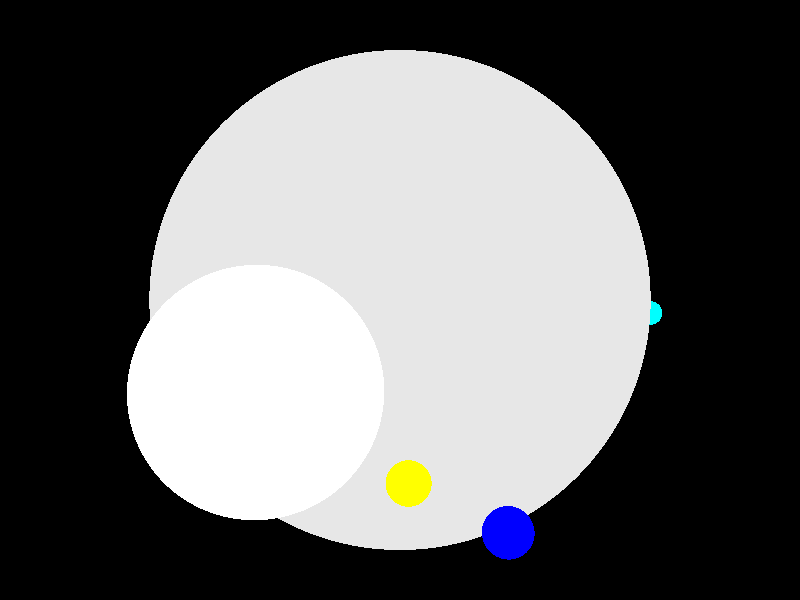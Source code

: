 // POV-Ray Scene Description
#include "colors.inc"
#include "textures.inc"
#include "shapes.inc"
#include "finish.inc"

// Camera setup
camera {
    location <13, 2, 3>
    look_at <0, 0, 0>
    angle 40
}

// Lighting
light_source {
    <150, 100, -100>
    color White
}

// Global settings
global_settings {
    ambient_light rgb <0.1, 0.1, 0.1>
    assumed_gamma 1.0
}

// Materials definition
#declare Metal = texture {
    pigment { color rgb <0.8, 0.8, 0.8> }
    finish { 
      reflection 0.9 
      specular 0.5 
    }
}

#declare Glass = texture {
    pigment { color rgbt <1, 1, 1, 0.95> }
    finish {
        reflection 0.1
        refraction 1.33
    }
}

// Static central sphere
sphere {
    <0, 0, 0>, 3
    texture { Metal }
}


// Hardcoded scattered spheres
sphere {
    <-5, -1, -4>, 0.2
    texture { pigment { color Red } }
}
sphere {
    <4, -1, 5>, 0.2
    texture { pigment { color Green } }
}
sphere {
    <5, -1, 2>, 0.2
    texture { pigment { color Blue } }
}
sphere {
    <4, -1, 1>, 0.2
    texture { pigment { color Yellow } }
}
sphere {
    <-6, -1, 3>, 0.2
    texture { pigment { color Cyan } }
}

// Animation setup
#declare Start_Clock = 0;
#declare End_Clock = 1;
#declare Frame = int(clock * 240);  // This maps clock from 0 to 1 to frames from 0 to 240

#declare Theta = 2*pi*Frame/120;
#declare Orbit_Pos = <cos(Theta) * 5, 0, sin(Theta) * 5>;

// Animate a sphere along an orbit
sphere {
    Orbit_Pos, 1
    texture { Glass }
}

